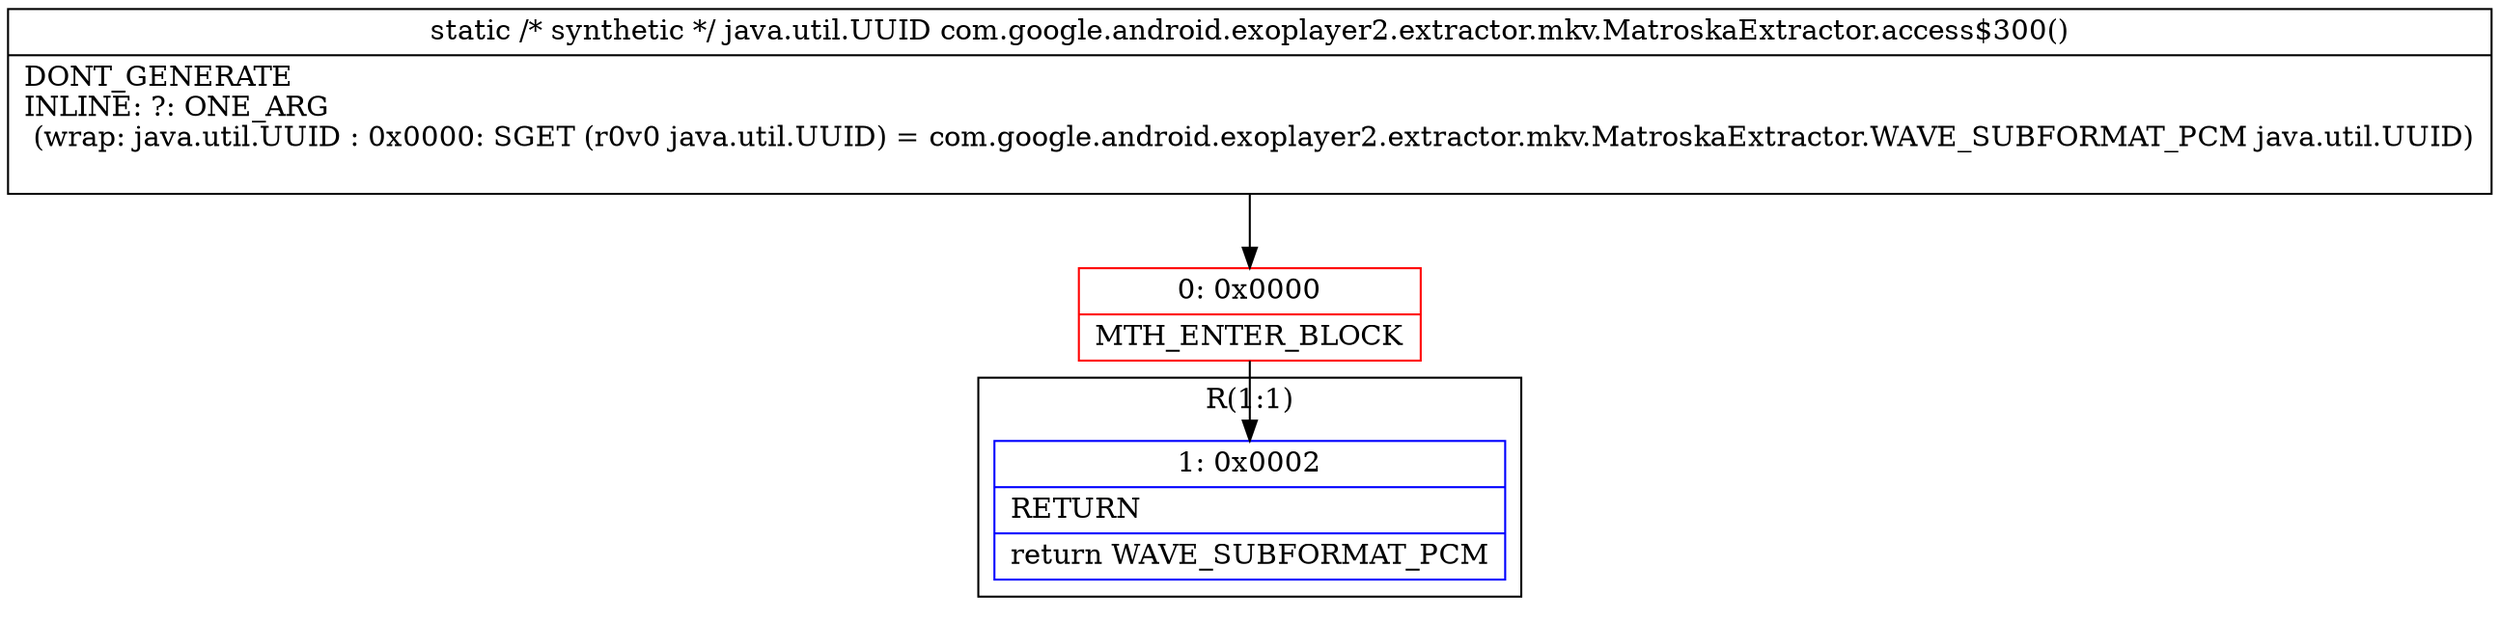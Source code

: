 digraph "CFG forcom.google.android.exoplayer2.extractor.mkv.MatroskaExtractor.access$300()Ljava\/util\/UUID;" {
subgraph cluster_Region_1661618568 {
label = "R(1:1)";
node [shape=record,color=blue];
Node_1 [shape=record,label="{1\:\ 0x0002|RETURN\l|return WAVE_SUBFORMAT_PCM\l}"];
}
Node_0 [shape=record,color=red,label="{0\:\ 0x0000|MTH_ENTER_BLOCK\l}"];
MethodNode[shape=record,label="{static \/* synthetic *\/ java.util.UUID com.google.android.exoplayer2.extractor.mkv.MatroskaExtractor.access$300()  | DONT_GENERATE\lINLINE: ?: ONE_ARG  \l  (wrap: java.util.UUID : 0x0000: SGET  (r0v0 java.util.UUID) =  com.google.android.exoplayer2.extractor.mkv.MatroskaExtractor.WAVE_SUBFORMAT_PCM java.util.UUID)\l\l}"];
MethodNode -> Node_0;
Node_0 -> Node_1;
}

